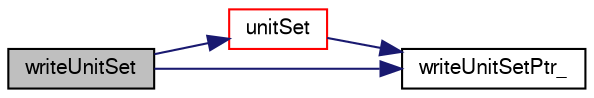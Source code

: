 digraph "writeUnitSet"
{
  bgcolor="transparent";
  edge [fontname="FreeSans",fontsize="10",labelfontname="FreeSans",labelfontsize="10"];
  node [fontname="FreeSans",fontsize="10",shape=record];
  rankdir="LR";
  Node1 [label="writeUnitSet",height=0.2,width=0.4,color="black", fillcolor="grey75", style="filled" fontcolor="black"];
  Node1 -> Node2 [color="midnightblue",fontsize="10",style="solid",fontname="FreeSans"];
  Node2 [label="unitSet",height=0.2,width=0.4,color="red",URL="$a10237.html#ab291fd4325ded310ef6d2212e126b39e",tooltip="Set of all dimensions. "];
  Node2 -> Node3 [color="midnightblue",fontsize="10",style="solid",fontname="FreeSans"];
  Node3 [label="writeUnitSetPtr_",height=0.2,width=0.4,color="black",URL="$a10237.html#a80ed410ea87e1fa271d37dc158145a7b"];
  Node1 -> Node3 [color="midnightblue",fontsize="10",style="solid",fontname="FreeSans"];
}
